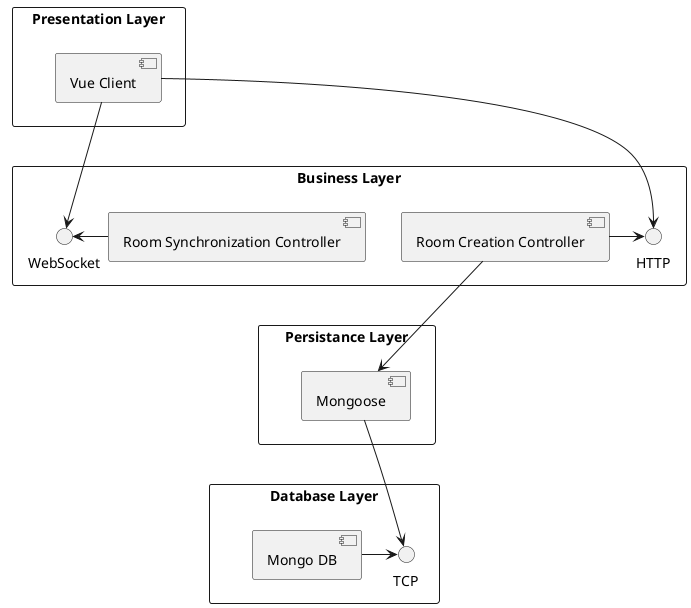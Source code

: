 @startuml Server Architecture Diagram

rectangle "Presentation Layer" as PresentationLayer {
  component "Vue Client" as VueClient
}

rectangle "Business Layer" as BusinessLayer {
  component "Room Creation Controller" as RoomCreationController
  component "Room Synchronization Controller" as RoomSynchronizationController
  interface "HTTP" as http
  interface "WebSocket" as websocket
}



rectangle "Persistance Layer" as PersistanceLayer {
  component "Mongoose" as Mongoose
}

rectangle "Database Layer" as DatabaseLayer {
  component "Mongo DB" as MongoDB
  interface "TCP" as tcp
}

VueClient --> http
VueClient --> websocket
http <-l- RoomCreationController
websocket <-r- RoomSynchronizationController
RoomCreationController --> Mongoose
Mongoose --> tcp
tcp <-l- MongoDB

RoomCreationController -[hidden]l- RoomSynchronizationController
PresentationLayer -[hidden]d-> BusinessLayer
BusinessLayer -[hidden]d-> PersistanceLayer
PersistanceLayer -[hidden]d-> DatabaseLayer



@enduml